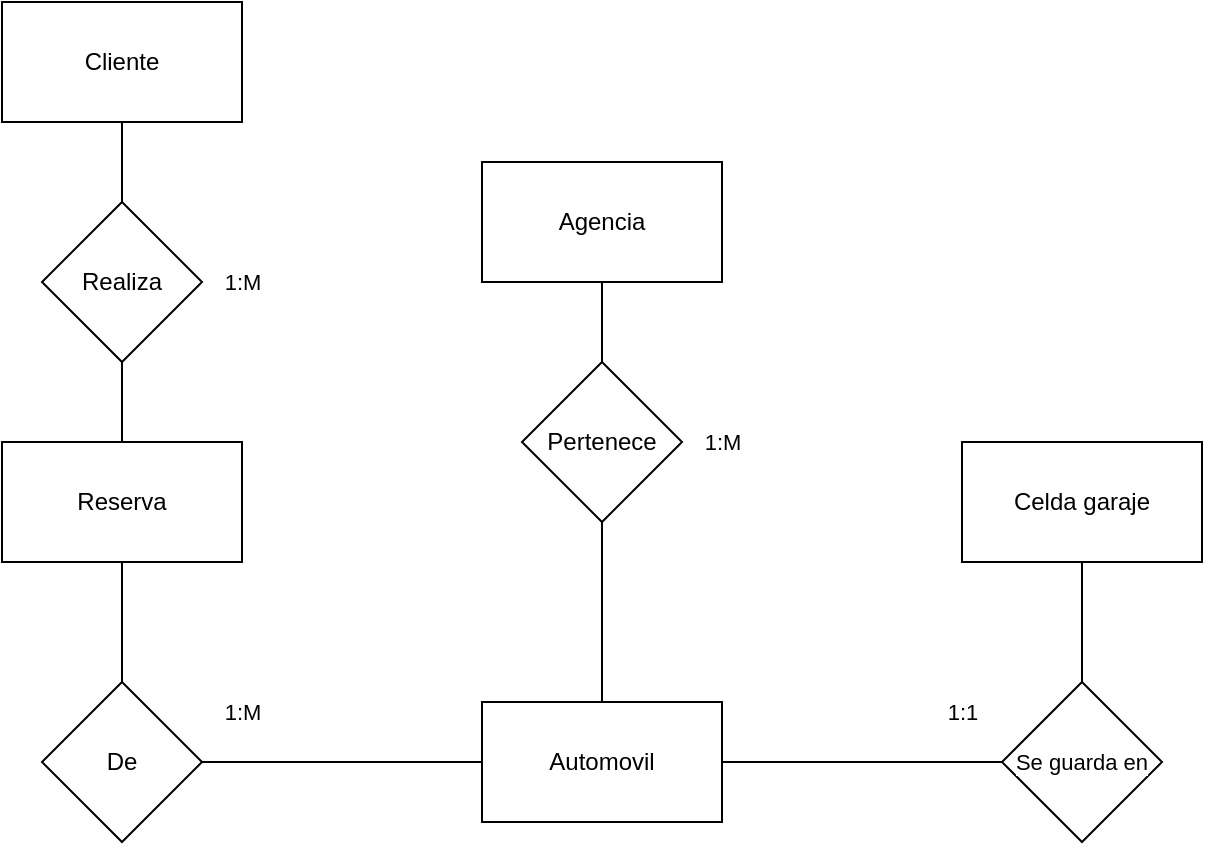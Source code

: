 <mxfile version="23.1.6" type="github">
  <diagram name="Page-1" id="Iadwp5vnDS-L7j4FudB4">
    <mxGraphModel dx="840" dy="1136" grid="1" gridSize="10" guides="1" tooltips="1" connect="1" arrows="1" fold="1" page="1" pageScale="1" pageWidth="850" pageHeight="1100" math="0" shadow="0">
      <root>
        <mxCell id="0" />
        <mxCell id="1" parent="0" />
        <mxCell id="Hp5rvFKC87eFpsHqNjEy-14" style="edgeStyle=none;rounded=0;orthogonalLoop=1;jettySize=auto;html=1;exitX=0.5;exitY=0;exitDx=0;exitDy=0;entryX=0.5;entryY=1;entryDx=0;entryDy=0;strokeColor=default;align=center;verticalAlign=middle;fontFamily=Helvetica;fontSize=11;fontColor=default;labelBackgroundColor=default;endArrow=none;endFill=0;" edge="1" parent="1" source="Hp5rvFKC87eFpsHqNjEy-1" target="Hp5rvFKC87eFpsHqNjEy-9">
          <mxGeometry relative="1" as="geometry" />
        </mxCell>
        <mxCell id="Hp5rvFKC87eFpsHqNjEy-19" style="edgeStyle=none;rounded=0;orthogonalLoop=1;jettySize=auto;html=1;exitX=1;exitY=0.5;exitDx=0;exitDy=0;entryX=0;entryY=0.5;entryDx=0;entryDy=0;strokeColor=default;align=center;verticalAlign=middle;fontFamily=Helvetica;fontSize=11;fontColor=default;labelBackgroundColor=default;endArrow=none;endFill=0;" edge="1" parent="1" source="Hp5rvFKC87eFpsHqNjEy-1" target="Hp5rvFKC87eFpsHqNjEy-16">
          <mxGeometry relative="1" as="geometry" />
        </mxCell>
        <mxCell id="Hp5rvFKC87eFpsHqNjEy-1" value="Automovil" style="rounded=0;whiteSpace=wrap;html=1;" vertex="1" parent="1">
          <mxGeometry x="420" y="610" width="120" height="60" as="geometry" />
        </mxCell>
        <mxCell id="Hp5rvFKC87eFpsHqNjEy-10" style="rounded=0;orthogonalLoop=1;jettySize=auto;html=1;exitX=0.5;exitY=1;exitDx=0;exitDy=0;entryX=0.5;entryY=0;entryDx=0;entryDy=0;endArrow=none;endFill=0;" edge="1" parent="1" source="Hp5rvFKC87eFpsHqNjEy-2" target="Hp5rvFKC87eFpsHqNjEy-7">
          <mxGeometry relative="1" as="geometry" />
        </mxCell>
        <mxCell id="Hp5rvFKC87eFpsHqNjEy-2" value="Cliente" style="rounded=0;whiteSpace=wrap;html=1;" vertex="1" parent="1">
          <mxGeometry x="180" y="260" width="120" height="60" as="geometry" />
        </mxCell>
        <mxCell id="Hp5rvFKC87eFpsHqNjEy-12" style="edgeStyle=none;rounded=0;orthogonalLoop=1;jettySize=auto;html=1;exitX=0.5;exitY=1;exitDx=0;exitDy=0;entryX=0.5;entryY=0;entryDx=0;entryDy=0;strokeColor=default;align=center;verticalAlign=middle;fontFamily=Helvetica;fontSize=11;fontColor=default;labelBackgroundColor=default;endArrow=none;endFill=0;" edge="1" parent="1" source="Hp5rvFKC87eFpsHqNjEy-3" target="Hp5rvFKC87eFpsHqNjEy-8">
          <mxGeometry relative="1" as="geometry" />
        </mxCell>
        <mxCell id="Hp5rvFKC87eFpsHqNjEy-3" value="Reserva" style="rounded=0;whiteSpace=wrap;html=1;" vertex="1" parent="1">
          <mxGeometry x="180" y="480" width="120" height="60" as="geometry" />
        </mxCell>
        <mxCell id="Hp5rvFKC87eFpsHqNjEy-5" value="Agencia" style="rounded=0;whiteSpace=wrap;html=1;" vertex="1" parent="1">
          <mxGeometry x="420" y="340" width="120" height="60" as="geometry" />
        </mxCell>
        <mxCell id="Hp5rvFKC87eFpsHqNjEy-6" value="Celda garaje" style="rounded=0;whiteSpace=wrap;html=1;" vertex="1" parent="1">
          <mxGeometry x="660" y="480" width="120" height="60" as="geometry" />
        </mxCell>
        <mxCell id="Hp5rvFKC87eFpsHqNjEy-11" style="edgeStyle=none;rounded=0;orthogonalLoop=1;jettySize=auto;html=1;exitX=0.5;exitY=1;exitDx=0;exitDy=0;entryX=0.5;entryY=0;entryDx=0;entryDy=0;strokeColor=default;align=center;verticalAlign=middle;fontFamily=Helvetica;fontSize=11;fontColor=default;labelBackgroundColor=default;endArrow=none;endFill=0;" edge="1" parent="1" source="Hp5rvFKC87eFpsHqNjEy-7" target="Hp5rvFKC87eFpsHqNjEy-3">
          <mxGeometry relative="1" as="geometry" />
        </mxCell>
        <mxCell id="Hp5rvFKC87eFpsHqNjEy-7" value="Realiza" style="rhombus;whiteSpace=wrap;html=1;" vertex="1" parent="1">
          <mxGeometry x="200" y="360" width="80" height="80" as="geometry" />
        </mxCell>
        <mxCell id="Hp5rvFKC87eFpsHqNjEy-13" style="edgeStyle=none;rounded=0;orthogonalLoop=1;jettySize=auto;html=1;exitX=1;exitY=0.5;exitDx=0;exitDy=0;entryX=0;entryY=0.5;entryDx=0;entryDy=0;strokeColor=default;align=center;verticalAlign=middle;fontFamily=Helvetica;fontSize=11;fontColor=default;labelBackgroundColor=default;endArrow=none;endFill=0;" edge="1" parent="1" source="Hp5rvFKC87eFpsHqNjEy-8" target="Hp5rvFKC87eFpsHqNjEy-1">
          <mxGeometry relative="1" as="geometry" />
        </mxCell>
        <mxCell id="Hp5rvFKC87eFpsHqNjEy-8" value="De" style="rhombus;whiteSpace=wrap;html=1;" vertex="1" parent="1">
          <mxGeometry x="200" y="600" width="80" height="80" as="geometry" />
        </mxCell>
        <mxCell id="Hp5rvFKC87eFpsHqNjEy-17" style="edgeStyle=none;rounded=0;orthogonalLoop=1;jettySize=auto;html=1;exitX=0.5;exitY=0;exitDx=0;exitDy=0;entryX=0.5;entryY=1;entryDx=0;entryDy=0;strokeColor=default;align=center;verticalAlign=middle;fontFamily=Helvetica;fontSize=11;fontColor=default;labelBackgroundColor=default;endArrow=none;endFill=0;" edge="1" parent="1" source="Hp5rvFKC87eFpsHqNjEy-9" target="Hp5rvFKC87eFpsHqNjEy-5">
          <mxGeometry relative="1" as="geometry" />
        </mxCell>
        <mxCell id="Hp5rvFKC87eFpsHqNjEy-9" value="Pertenece" style="rhombus;whiteSpace=wrap;html=1;" vertex="1" parent="1">
          <mxGeometry x="440" y="440" width="80" height="80" as="geometry" />
        </mxCell>
        <mxCell id="Hp5rvFKC87eFpsHqNjEy-20" style="edgeStyle=none;rounded=0;orthogonalLoop=1;jettySize=auto;html=1;exitX=0.5;exitY=0;exitDx=0;exitDy=0;entryX=0.5;entryY=1;entryDx=0;entryDy=0;strokeColor=default;align=center;verticalAlign=middle;fontFamily=Helvetica;fontSize=11;fontColor=default;labelBackgroundColor=default;endArrow=none;endFill=0;" edge="1" parent="1" source="Hp5rvFKC87eFpsHqNjEy-16" target="Hp5rvFKC87eFpsHqNjEy-6">
          <mxGeometry relative="1" as="geometry" />
        </mxCell>
        <mxCell id="Hp5rvFKC87eFpsHqNjEy-16" value="Se guarda en" style="rhombus;whiteSpace=wrap;html=1;fontFamily=Helvetica;fontSize=11;fontColor=default;labelBackgroundColor=default;" vertex="1" parent="1">
          <mxGeometry x="680" y="600" width="80" height="80" as="geometry" />
        </mxCell>
        <mxCell id="Hp5rvFKC87eFpsHqNjEy-22" value="1:M" style="text;html=1;align=center;verticalAlign=middle;resizable=0;points=[];autosize=1;strokeColor=none;fillColor=none;fontFamily=Helvetica;fontSize=11;fontColor=default;labelBackgroundColor=default;" vertex="1" parent="1">
          <mxGeometry x="520" y="465" width="40" height="30" as="geometry" />
        </mxCell>
        <mxCell id="Hp5rvFKC87eFpsHqNjEy-23" value="1:1" style="text;html=1;align=center;verticalAlign=middle;resizable=0;points=[];autosize=1;strokeColor=none;fillColor=none;fontFamily=Helvetica;fontSize=11;fontColor=default;labelBackgroundColor=default;" vertex="1" parent="1">
          <mxGeometry x="640" y="600" width="40" height="30" as="geometry" />
        </mxCell>
        <mxCell id="Hp5rvFKC87eFpsHqNjEy-24" value="1:M" style="text;html=1;align=center;verticalAlign=middle;resizable=0;points=[];autosize=1;strokeColor=none;fillColor=none;fontFamily=Helvetica;fontSize=11;fontColor=default;labelBackgroundColor=default;" vertex="1" parent="1">
          <mxGeometry x="280" y="385" width="40" height="30" as="geometry" />
        </mxCell>
        <mxCell id="Hp5rvFKC87eFpsHqNjEy-25" value="1:M" style="text;html=1;align=center;verticalAlign=middle;resizable=0;points=[];autosize=1;strokeColor=none;fillColor=none;fontFamily=Helvetica;fontSize=11;fontColor=default;labelBackgroundColor=default;" vertex="1" parent="1">
          <mxGeometry x="280" y="600" width="40" height="30" as="geometry" />
        </mxCell>
      </root>
    </mxGraphModel>
  </diagram>
</mxfile>
